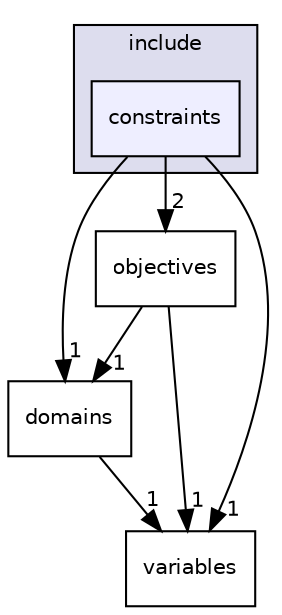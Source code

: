 digraph "include/constraints" {
  compound=true
  node [ fontsize="10", fontname="Helvetica"];
  edge [ labelfontsize="10", labelfontname="Helvetica"];
  subgraph clusterdir_d44c64559bbebec7f509842c48db8b23 {
    graph [ bgcolor="#ddddee", pencolor="black", label="include" fontname="Helvetica", fontsize="10", URL="dir_d44c64559bbebec7f509842c48db8b23.html"]
  dir_0b4829fa70a726b2143cc992d165245a [shape=box, label="constraints", style="filled", fillcolor="#eeeeff", pencolor="black", URL="dir_0b4829fa70a726b2143cc992d165245a.html"];
  }
  dir_79fea8e6196ac714da00e920f76611c2 [shape=box label="objectives" URL="dir_79fea8e6196ac714da00e920f76611c2.html"];
  dir_88b3ee581d7fd8a04cd28e3831c6c890 [shape=box label="domains" URL="dir_88b3ee581d7fd8a04cd28e3831c6c890.html"];
  dir_ead72e6a73c54f9e231e4ea6dcf5032a [shape=box label="variables" URL="dir_ead72e6a73c54f9e231e4ea6dcf5032a.html"];
  dir_0b4829fa70a726b2143cc992d165245a->dir_79fea8e6196ac714da00e920f76611c2 [headlabel="2", labeldistance=1.5 headhref="dir_000001_000004.html"];
  dir_0b4829fa70a726b2143cc992d165245a->dir_88b3ee581d7fd8a04cd28e3831c6c890 [headlabel="1", labeldistance=1.5 headhref="dir_000001_000002.html"];
  dir_0b4829fa70a726b2143cc992d165245a->dir_ead72e6a73c54f9e231e4ea6dcf5032a [headlabel="1", labeldistance=1.5 headhref="dir_000001_000005.html"];
  dir_79fea8e6196ac714da00e920f76611c2->dir_88b3ee581d7fd8a04cd28e3831c6c890 [headlabel="1", labeldistance=1.5 headhref="dir_000004_000002.html"];
  dir_79fea8e6196ac714da00e920f76611c2->dir_ead72e6a73c54f9e231e4ea6dcf5032a [headlabel="1", labeldistance=1.5 headhref="dir_000004_000005.html"];
  dir_88b3ee581d7fd8a04cd28e3831c6c890->dir_ead72e6a73c54f9e231e4ea6dcf5032a [headlabel="1", labeldistance=1.5 headhref="dir_000002_000005.html"];
}
